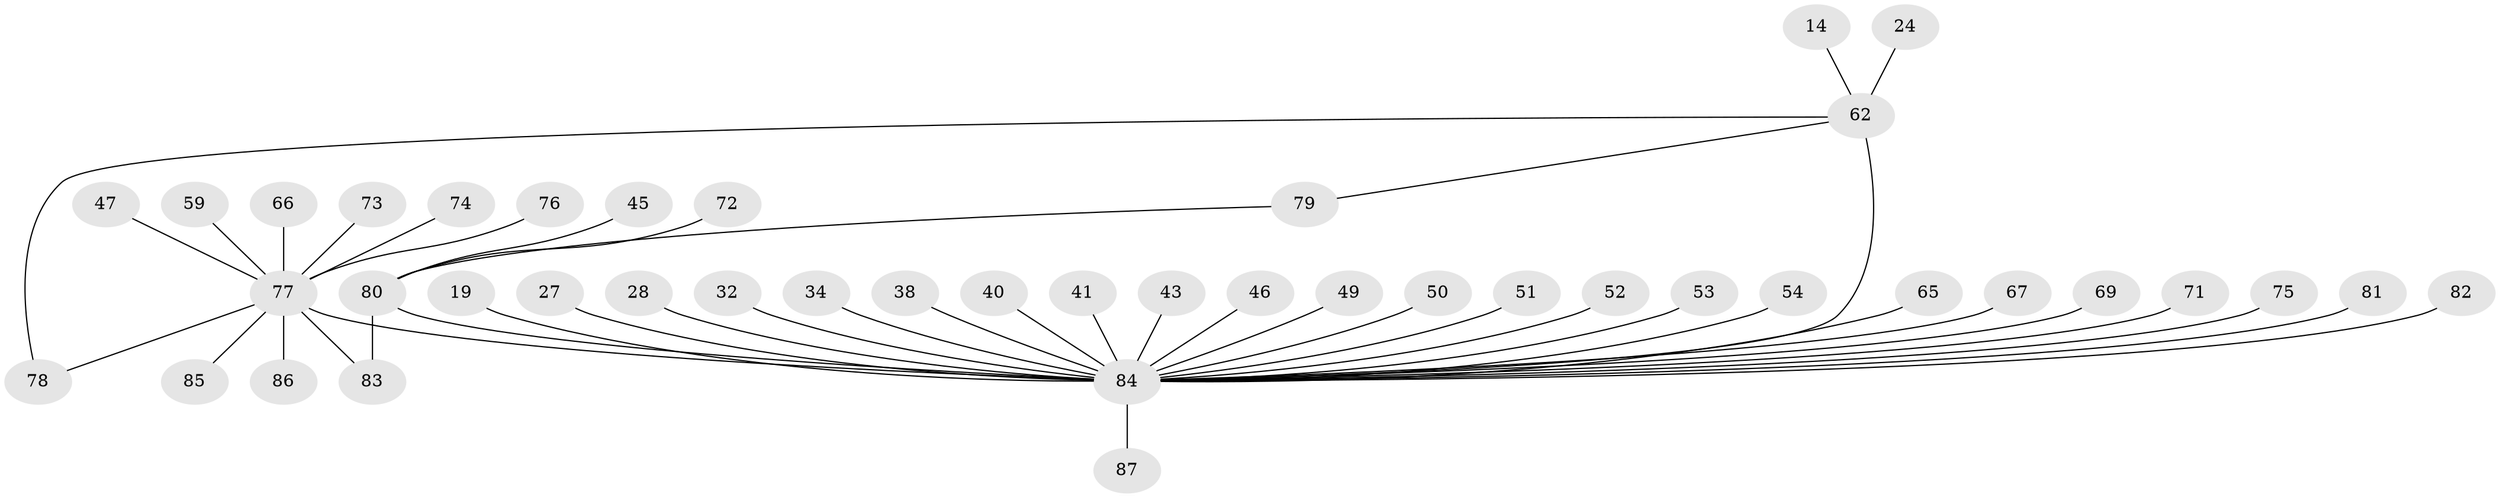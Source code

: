 // original degree distribution, {26: 0.011494252873563218, 11: 0.011494252873563218, 17: 0.011494252873563218, 7: 0.011494252873563218, 2: 0.25287356321839083, 4: 0.05747126436781609, 1: 0.5057471264367817, 5: 0.022988505747126436, 3: 0.10344827586206896, 8: 0.011494252873563218}
// Generated by graph-tools (version 1.1) at 2025/47/03/09/25 04:47:30]
// undirected, 43 vertices, 45 edges
graph export_dot {
graph [start="1"]
  node [color=gray90,style=filled];
  14;
  19;
  24;
  27;
  28;
  32;
  34;
  38;
  40;
  41;
  43;
  45;
  46;
  47;
  49;
  50;
  51;
  52;
  53;
  54 [super="+20"];
  59;
  62 [super="+2+29"];
  65;
  66;
  67;
  69;
  71;
  72;
  73;
  74;
  75;
  76 [super="+56"];
  77 [super="+4+48+70+68+58+23"];
  78 [super="+42"];
  79;
  80 [super="+11+64+39"];
  81 [super="+55"];
  82 [super="+63"];
  83 [super="+61"];
  84 [super="+31+16+8+10+12+21+22"];
  85;
  86;
  87;
  14 -- 62;
  19 -- 84 [weight=2];
  24 -- 62;
  27 -- 84;
  28 -- 84;
  32 -- 84;
  34 -- 84;
  38 -- 84;
  40 -- 84;
  41 -- 84;
  43 -- 84;
  45 -- 80;
  46 -- 84;
  47 -- 77;
  49 -- 84;
  50 -- 84;
  51 -- 84;
  52 -- 84;
  53 -- 84;
  54 -- 84;
  59 -- 77;
  62 -- 79;
  62 -- 84 [weight=6];
  62 -- 78 [weight=2];
  65 -- 84;
  66 -- 77;
  67 -- 84;
  69 -- 84;
  71 -- 84;
  72 -- 80;
  73 -- 77;
  74 -- 77;
  75 -- 84;
  76 -- 77;
  77 -- 84 [weight=8];
  77 -- 85;
  77 -- 86;
  77 -- 83;
  77 -- 78;
  79 -- 80;
  80 -- 84 [weight=4];
  80 -- 83;
  81 -- 84;
  82 -- 84;
  84 -- 87;
}

